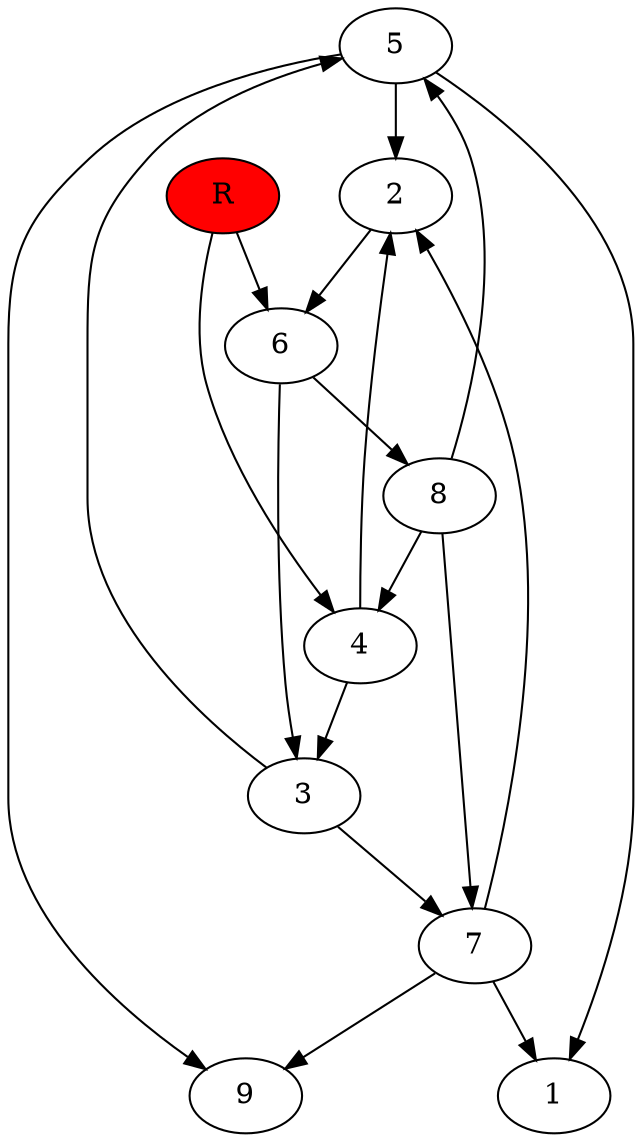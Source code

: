 digraph prb81893 {
	1
	2
	3
	4
	5
	6
	7
	8
	R [fillcolor="#ff0000" style=filled]
	2 -> 6
	3 -> 5
	3 -> 7
	4 -> 2
	4 -> 3
	5 -> 1
	5 -> 2
	5 -> 9
	6 -> 3
	6 -> 8
	7 -> 1
	7 -> 2
	7 -> 9
	8 -> 4
	8 -> 5
	8 -> 7
	R -> 4
	R -> 6
}
